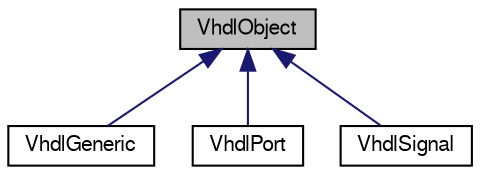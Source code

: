 digraph G
{
  bgcolor="transparent";
  edge [fontname="FreeSans",fontsize=10,labelfontname="FreeSans",labelfontsize=10];
  node [fontname="FreeSans",fontsize=10,shape=record];
  Node1 [label="VhdlObject",height=0.2,width=0.4,color="black", fillcolor="grey75", style="filled" fontcolor="black"];
  Node1 -> Node2 [dir=back,color="midnightblue",fontsize=10,style="solid",fontname="FreeSans"];
  Node2 [label="VhdlGeneric",height=0.2,width=0.4,color="black",URL="$class_vhdl_generic.html",tooltip="VhdlGeneric represents a vhdl generic in a component or entity declaration."];
  Node1 -> Node3 [dir=back,color="midnightblue",fontsize=10,style="solid",fontname="FreeSans"];
  Node3 [label="VhdlPort",height=0.2,width=0.4,color="black",URL="$class_vhdl_port.html",tooltip="VhdlPort represents one port declaration in vhdl."];
  Node1 -> Node4 [dir=back,color="midnightblue",fontsize=10,style="solid",fontname="FreeSans"];
  Node4 [label="VhdlSignal",height=0.2,width=0.4,color="black",URL="$class_vhdl_signal.html"];
}
